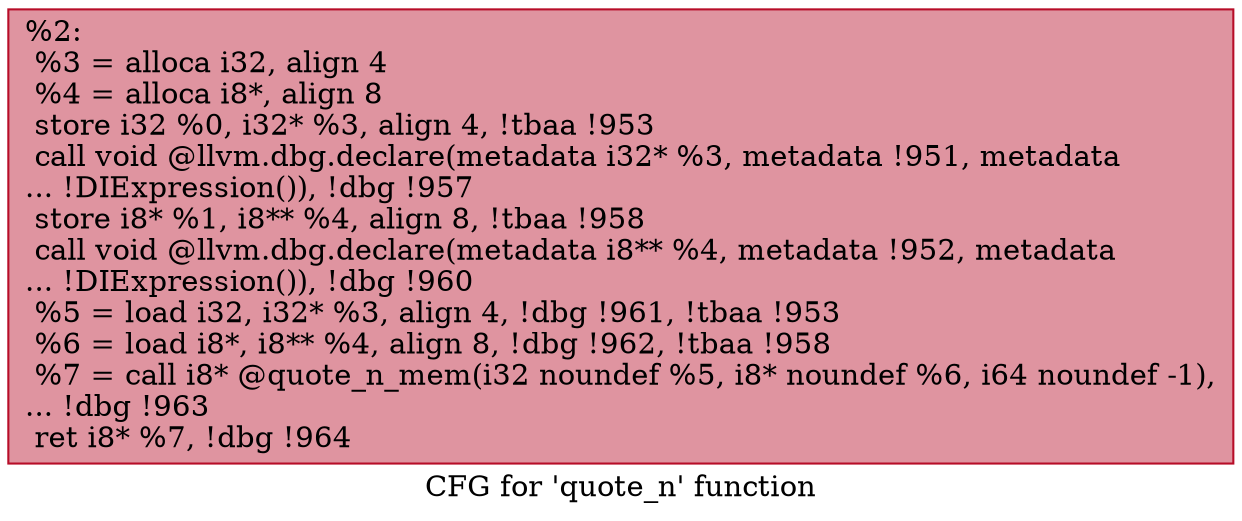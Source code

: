 digraph "CFG for 'quote_n' function" {
	label="CFG for 'quote_n' function";

	Node0x12b3470 [shape=record,color="#b70d28ff", style=filled, fillcolor="#b70d2870",label="{%2:\l  %3 = alloca i32, align 4\l  %4 = alloca i8*, align 8\l  store i32 %0, i32* %3, align 4, !tbaa !953\l  call void @llvm.dbg.declare(metadata i32* %3, metadata !951, metadata\l... !DIExpression()), !dbg !957\l  store i8* %1, i8** %4, align 8, !tbaa !958\l  call void @llvm.dbg.declare(metadata i8** %4, metadata !952, metadata\l... !DIExpression()), !dbg !960\l  %5 = load i32, i32* %3, align 4, !dbg !961, !tbaa !953\l  %6 = load i8*, i8** %4, align 8, !dbg !962, !tbaa !958\l  %7 = call i8* @quote_n_mem(i32 noundef %5, i8* noundef %6, i64 noundef -1),\l... !dbg !963\l  ret i8* %7, !dbg !964\l}"];
}
